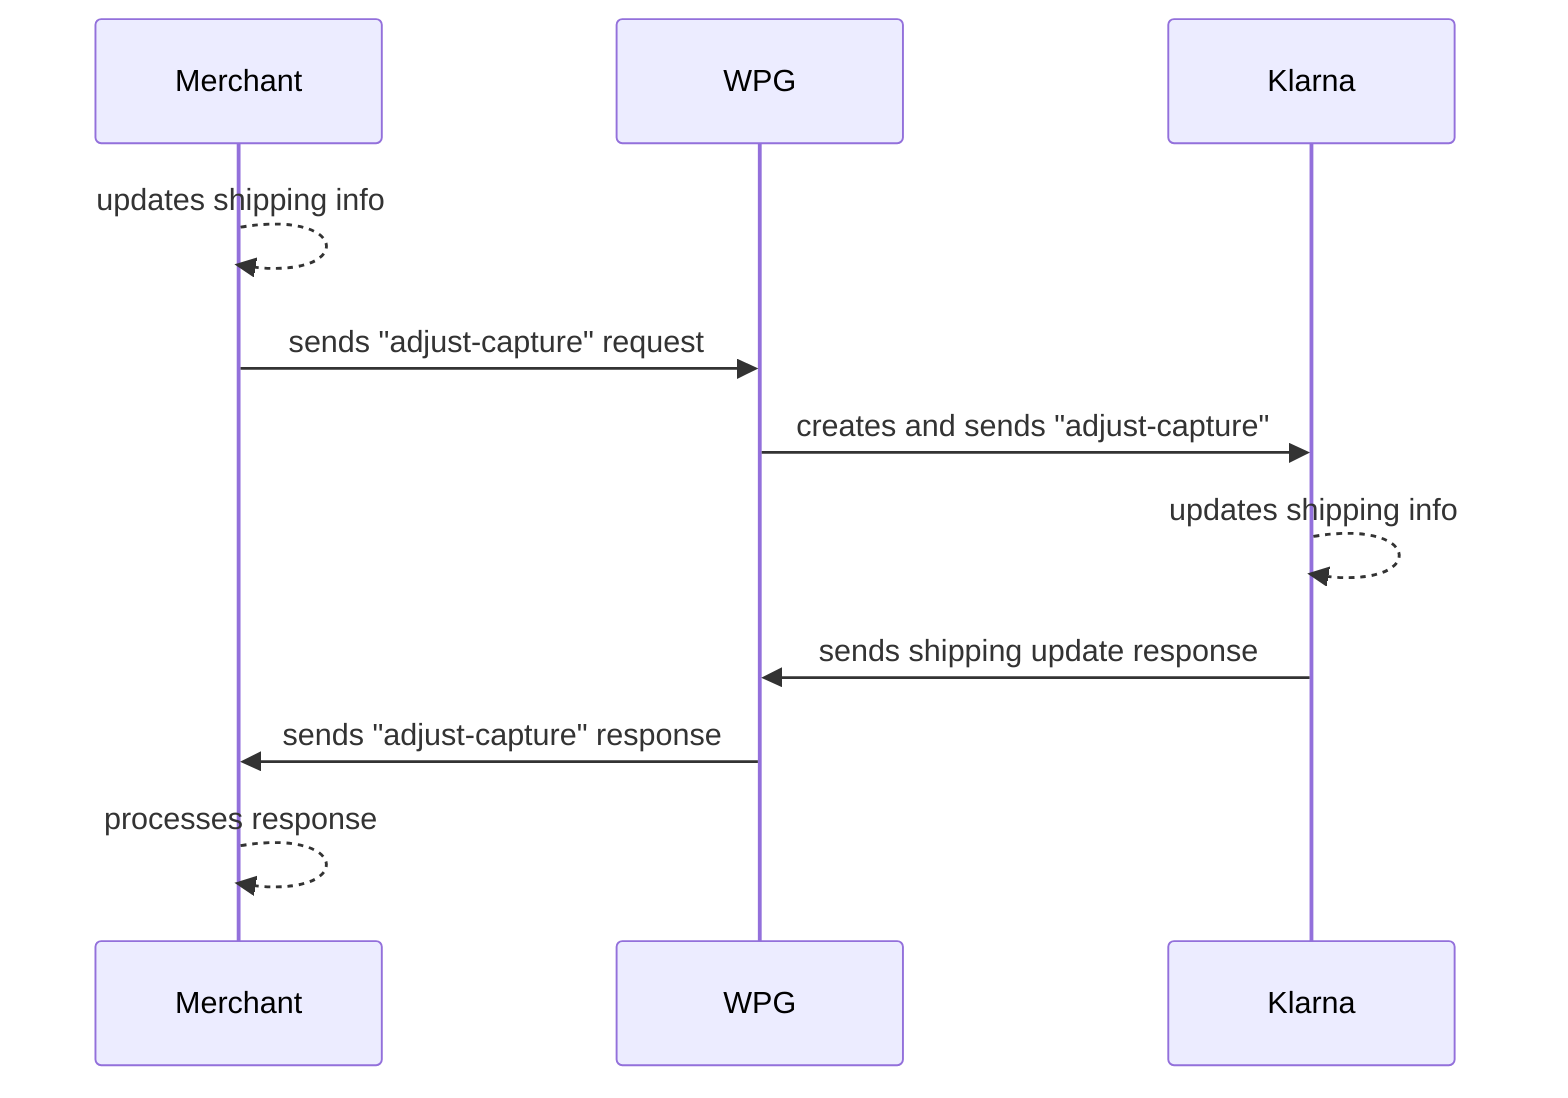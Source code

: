 sequenceDiagram

    participant M as Merchant

    participant W as WPG

    participant K as Klarna

M-->>M: updates shipping info

M->>W: sends "adjust-capture" request

W->>K: creates and sends "adjust-capture"

K-->>K: updates shipping info

K->>W: sends shipping update response

W->>M: sends "adjust-capture" response

M-->>M: processes response